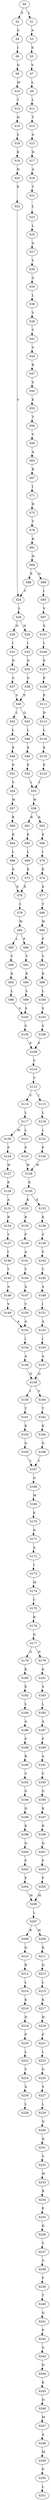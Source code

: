 strict digraph  {
	S0 -> S1 [ label = L ];
	S0 -> S2 [ label = S ];
	S1 -> S3 [ label = A ];
	S2 -> S4 [ label = G ];
	S3 -> S5 [ label = E ];
	S4 -> S6 [ label = I ];
	S5 -> S7 [ label = V ];
	S6 -> S8 [ label = G ];
	S7 -> S9 [ label = L ];
	S8 -> S10 [ label = M ];
	S9 -> S11 [ label = L ];
	S10 -> S12 [ label = T ];
	S11 -> S13 [ label = T ];
	S12 -> S14 [ label = H ];
	S13 -> S15 [ label = A ];
	S14 -> S16 [ label = S ];
	S15 -> S17 [ label = D ];
	S16 -> S18 [ label = K ];
	S17 -> S19 [ label = A ];
	S18 -> S20 [ label = N ];
	S19 -> S21 [ label = T ];
	S20 -> S22 [ label = E ];
	S21 -> S23 [ label = L ];
	S22 -> S24 [ label = V ];
	S23 -> S25 [ label = L ];
	S24 -> S26 [ label = L ];
	S25 -> S27 [ label = G ];
	S26 -> S28 [ label = H ];
	S26 -> S29 [ label = N ];
	S27 -> S30 [ label = Y ];
	S28 -> S31 [ label = I ];
	S29 -> S32 [ label = I ];
	S30 -> S33 [ label = G ];
	S31 -> S34 [ label = D ];
	S32 -> S35 [ label = D ];
	S33 -> S36 [ label = L ];
	S34 -> S37 [ label = G ];
	S35 -> S38 [ label = G ];
	S36 -> S39 [ label = V ];
	S37 -> S40 [ label = P ];
	S38 -> S40 [ label = P ];
	S39 -> S41 [ label = T ];
	S40 -> S42 [ label = L ];
	S40 -> S43 [ label = Q ];
	S41 -> S44 [ label = V ];
	S42 -> S45 [ label = L ];
	S43 -> S46 [ label = L ];
	S44 -> S47 [ label = R ];
	S45 -> S48 [ label = E ];
	S46 -> S49 [ label = E ];
	S47 -> S50 [ label = S ];
	S48 -> S51 [ label = P ];
	S49 -> S52 [ label = P ];
	S50 -> S53 [ label = E ];
	S51 -> S54 [ label = V ];
	S52 -> S55 [ label = I ];
	S53 -> S56 [ label = T ];
	S54 -> S57 [ label = W ];
	S55 -> S58 [ label = W ];
	S56 -> S59 [ label = V ];
	S57 -> S60 [ label = K ];
	S58 -> S61 [ label = R ];
	S58 -> S62 [ label = K ];
	S59 -> S63 [ label = A ];
	S60 -> S64 [ label = E ];
	S61 -> S65 [ label = E ];
	S62 -> S66 [ label = E ];
	S63 -> S67 [ label = R ];
	S64 -> S68 [ label = L ];
	S65 -> S69 [ label = L ];
	S66 -> S70 [ label = I ];
	S67 -> S71 [ label = I ];
	S68 -> S72 [ label = E ];
	S69 -> S73 [ label = E ];
	S70 -> S74 [ label = E ];
	S71 -> S75 [ label = D ];
	S72 -> S76 [ label = E ];
	S73 -> S76 [ label = E ];
	S74 -> S77 [ label = E ];
	S75 -> S78 [ label = T ];
	S76 -> S79 [ label = I ];
	S77 -> S80 [ label = T ];
	S78 -> S81 [ label = K ];
	S79 -> S82 [ label = W ];
	S80 -> S83 [ label = W ];
	S81 -> S84 [ label = N ];
	S82 -> S85 [ label = L ];
	S82 -> S86 [ label = P ];
	S83 -> S87 [ label = P ];
	S84 -> S88 [ label = E ];
	S84 -> S89 [ label = Q ];
	S85 -> S90 [ label = Y ];
	S86 -> S91 [ label = Y ];
	S87 -> S92 [ label = Y ];
	S88 -> S24 [ label = V ];
	S89 -> S93 [ label = I ];
	S90 -> S94 [ label = K ];
	S91 -> S95 [ label = K ];
	S92 -> S96 [ label = R ];
	S93 -> S97 [ label = V ];
	S94 -> S98 [ label = L ];
	S95 -> S99 [ label = L ];
	S96 -> S100 [ label = L ];
	S97 -> S101 [ label = S ];
	S98 -> S102 [ label = S ];
	S99 -> S102 [ label = S ];
	S100 -> S103 [ label = S ];
	S101 -> S104 [ label = I ];
	S102 -> S105 [ label = S ];
	S103 -> S106 [ label = S ];
	S104 -> S107 [ label = E ];
	S105 -> S108 [ label = P ];
	S106 -> S108 [ label = P ];
	S107 -> S109 [ label = E ];
	S108 -> S110 [ label = V ];
	S109 -> S111 [ label = P ];
	S110 -> S112 [ label = V ];
	S111 -> S113 [ label = D ];
	S112 -> S114 [ label = V ];
	S112 -> S115 [ label = I ];
	S113 -> S116 [ label = L ];
	S114 -> S117 [ label = L ];
	S115 -> S118 [ label = L ];
	S116 -> S119 [ label = E ];
	S117 -> S120 [ label = M ];
	S117 -> S121 [ label = L ];
	S118 -> S122 [ label = L ];
	S119 -> S123 [ label = P ];
	S120 -> S124 [ label = P ];
	S121 -> S125 [ label = P ];
	S122 -> S126 [ label = P ];
	S123 -> S55 [ label = I ];
	S124 -> S127 [ label = W ];
	S125 -> S128 [ label = W ];
	S126 -> S128 [ label = W ];
	S127 -> S129 [ label = E ];
	S128 -> S130 [ label = E ];
	S129 -> S131 [ label = A ];
	S130 -> S132 [ label = K ];
	S130 -> S133 [ label = E ];
	S131 -> S134 [ label = R ];
	S132 -> S135 [ label = R ];
	S133 -> S136 [ label = K ];
	S134 -> S137 [ label = Y ];
	S135 -> S138 [ label = F ];
	S136 -> S139 [ label = Y ];
	S137 -> S140 [ label = I ];
	S138 -> S141 [ label = A ];
	S139 -> S142 [ label = F ];
	S140 -> S143 [ label = Y ];
	S141 -> S144 [ label = Y ];
	S142 -> S145 [ label = Y ];
	S143 -> S146 [ label = A ];
	S144 -> S147 [ label = A ];
	S145 -> S148 [ label = A ];
	S146 -> S149 [ label = V ];
	S147 -> S150 [ label = V ];
	S148 -> S151 [ label = I ];
	S149 -> S152 [ label = A ];
	S150 -> S152 [ label = A ];
	S151 -> S153 [ label = A ];
	S152 -> S154 [ label = I ];
	S153 -> S155 [ label = I ];
	S154 -> S156 [ label = A ];
	S155 -> S157 [ label = A ];
	S156 -> S158 [ label = Q ];
	S157 -> S158 [ label = Q ];
	S158 -> S159 [ label = I ];
	S158 -> S160 [ label = V ];
	S159 -> S161 [ label = T ];
	S160 -> S162 [ label = T ];
	S161 -> S163 [ label = K ];
	S162 -> S164 [ label = K ];
	S163 -> S165 [ label = G ];
	S164 -> S166 [ label = G ];
	S165 -> S167 [ label = L ];
	S166 -> S167 [ label = L ];
	S167 -> S168 [ label = G ];
	S168 -> S169 [ label = M ];
	S169 -> S170 [ label = E ];
	S170 -> S171 [ label = D ];
	S171 -> S172 [ label = A ];
	S172 -> S173 [ label = I ];
	S173 -> S174 [ label = M ];
	S174 -> S175 [ label = C ];
	S175 -> S176 [ label = R ];
	S176 -> S177 [ label = G ];
	S177 -> S178 [ label = G ];
	S177 -> S179 [ label = N ];
	S178 -> S180 [ label = K ];
	S179 -> S181 [ label = K ];
	S180 -> S182 [ label = E ];
	S181 -> S183 [ label = S ];
	S182 -> S184 [ label = L ];
	S183 -> S185 [ label = L ];
	S184 -> S186 [ label = A ];
	S185 -> S187 [ label = A ];
	S186 -> S188 [ label = F ];
	S187 -> S189 [ label = F ];
	S188 -> S190 [ label = R ];
	S189 -> S191 [ label = A ];
	S190 -> S192 [ label = V ];
	S191 -> S193 [ label = V ];
	S192 -> S194 [ label = G ];
	S193 -> S195 [ label = G ];
	S194 -> S196 [ label = Q ];
	S195 -> S197 [ label = K ];
	S196 -> S198 [ label = K ];
	S197 -> S199 [ label = R ];
	S198 -> S200 [ label = Q ];
	S199 -> S201 [ label = Q ];
	S200 -> S202 [ label = F ];
	S201 -> S203 [ label = F ];
	S202 -> S204 [ label = P ];
	S203 -> S205 [ label = P ];
	S204 -> S206 [ label = M ];
	S205 -> S206 [ label = M ];
	S206 -> S207 [ label = L ];
	S207 -> S208 [ label = R ];
	S207 -> S209 [ label = H ];
	S208 -> S210 [ label = Q ];
	S209 -> S211 [ label = K ];
	S210 -> S212 [ label = R ];
	S211 -> S213 [ label = Q ];
	S212 -> S214 [ label = L ];
	S213 -> S215 [ label = L ];
	S214 -> S216 [ label = K ];
	S215 -> S217 [ label = K ];
	S216 -> S218 [ label = D ];
	S217 -> S219 [ label = H ];
	S218 -> S220 [ label = P ];
	S219 -> S221 [ label = P ];
	S220 -> S222 [ label = L ];
	S221 -> S223 [ label = L ];
	S222 -> S224 [ label = V ];
	S223 -> S225 [ label = G ];
	S224 -> S226 [ label = A ];
	S225 -> S227 [ label = S ];
	S226 -> S228 [ label = L ];
	S227 -> S229 [ label = L ];
	S229 -> S230 [ label = Q ];
	S230 -> S231 [ label = Q ];
	S231 -> S232 [ label = S ];
	S232 -> S233 [ label = W ];
	S233 -> S234 [ label = R ];
	S234 -> S235 [ label = P ];
	S235 -> S236 [ label = D ];
	S236 -> S237 [ label = C ];
	S237 -> S238 [ label = G ];
	S238 -> S239 [ label = F ];
	S239 -> S240 [ label = T ];
	S240 -> S241 [ label = Q ];
	S241 -> S242 [ label = P ];
	S242 -> S243 [ label = G ];
	S243 -> S244 [ label = N ];
	S244 -> S245 [ label = K ];
	S245 -> S246 [ label = D ];
	S246 -> S247 [ label = M ];
	S247 -> S248 [ label = A ];
	S248 -> S249 [ label = M ];
	S249 -> S250 [ label = P ];
	S250 -> S251 [ label = L ];
}

